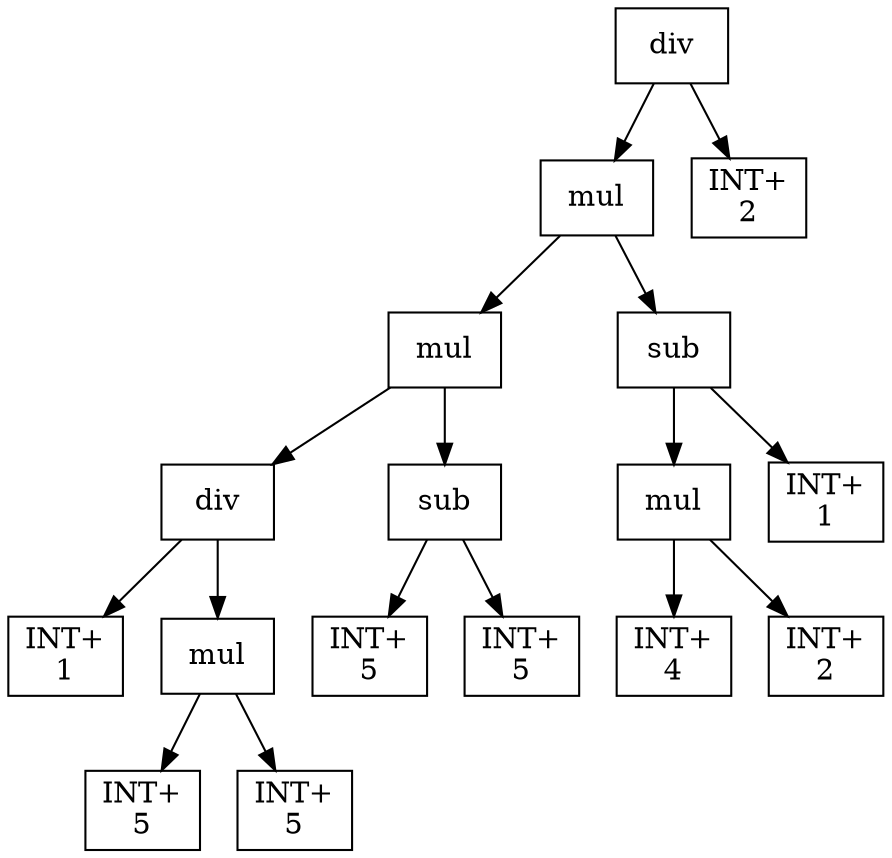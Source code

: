 digraph expr {
  node [shape=box];
  n1 [label="div"];
  n2 [label="mul"];
  n3 [label="mul"];
  n4 [label="div"];
  n5 [label="INT+\n1"];
  n6 [label="mul"];
  n7 [label="INT+\n5"];
  n8 [label="INT+\n5"];
  n6 -> n7;
  n6 -> n8;
  n4 -> n5;
  n4 -> n6;
  n9 [label="sub"];
  n10 [label="INT+\n5"];
  n11 [label="INT+\n5"];
  n9 -> n10;
  n9 -> n11;
  n3 -> n4;
  n3 -> n9;
  n12 [label="sub"];
  n13 [label="mul"];
  n14 [label="INT+\n4"];
  n15 [label="INT+\n2"];
  n13 -> n14;
  n13 -> n15;
  n16 [label="INT+\n1"];
  n12 -> n13;
  n12 -> n16;
  n2 -> n3;
  n2 -> n12;
  n17 [label="INT+\n2"];
  n1 -> n2;
  n1 -> n17;
}